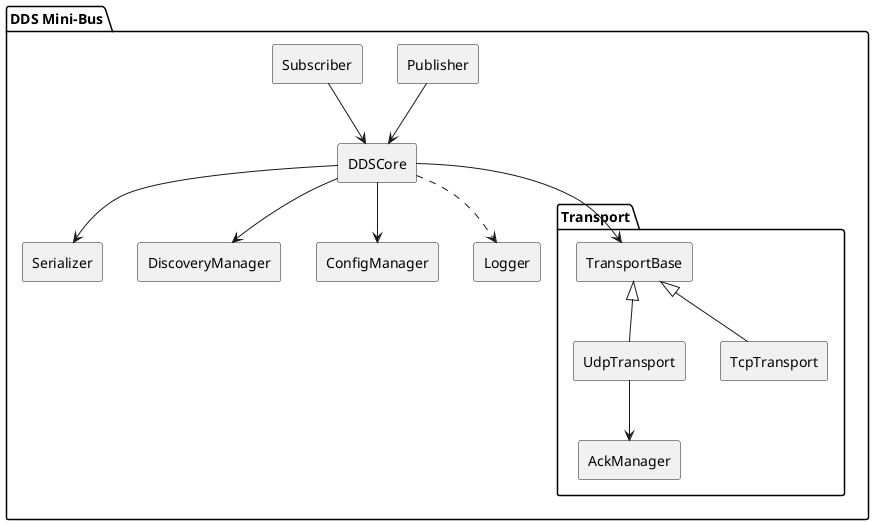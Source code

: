 @startuml
skinparam componentStyle rectangle
skinparam monochrome true

package "DDS Mini-Bus" {
  [DDSCore]
  [Publisher]
  [Subscriber]
  [Serializer]
  [DiscoveryManager]
  [ConfigManager]
  [Logger]

  package Transport {
    [TransportBase]
    [UdpTransport]
    [TcpTransport]
    [AckManager]
  }
}

[Publisher] --> [DDSCore]
[Subscriber] --> [DDSCore]
[DDSCore] --> [Serializer]
[DDSCore] --> [DiscoveryManager]
[DDSCore] --> [ConfigManager]
[DDSCore] ..> [Logger]

[DDSCore] --> [TransportBase]
[TransportBase] <|-- [UdpTransport]
[TransportBase] <|-- [TcpTransport]
[UdpTransport] --> [AckManager]
@enduml
